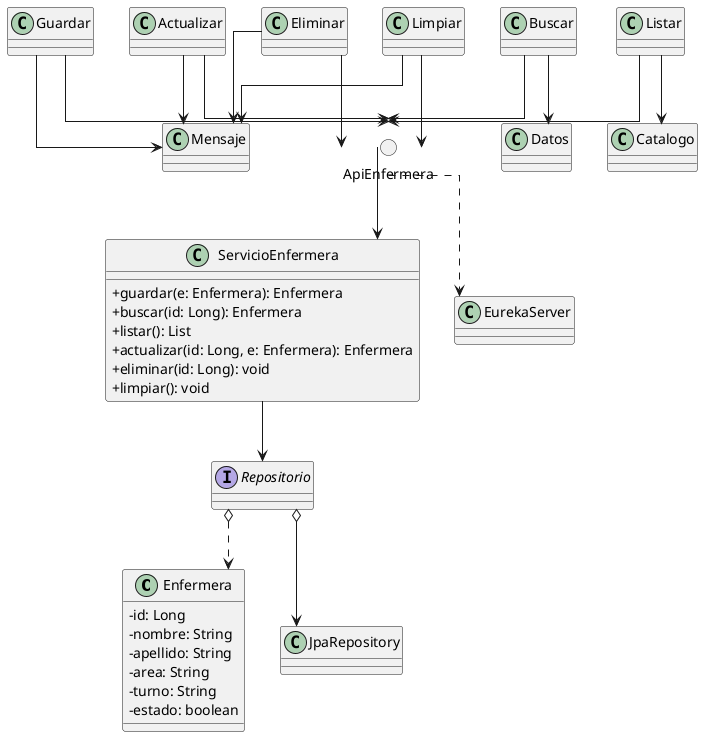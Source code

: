 @startuml ClinicMsEnfermera
skinparam classAttributeIconSize 0
skinparam linetype ortho

' Entidad
class Enfermera {
  -id: Long
  -nombre: String
  -apellido: String
  -area: String
  -turno: String
  -estado: boolean
}

' Servicio
class ServicioEnfermera {
  +guardar(e: Enfermera): Enfermera
  +buscar(id: Long): Enfermera
  +listar(): List
  +actualizar(id: Long, e: Enfermera): Enfermera
  +eliminar(id: Long): void
  +limpiar(): void
}

' Repositorio e infra
interface Repositorio
class JpaRepository
class EurekaServer

' API y controlador/operaciones
circle ApiEnfermera
class Guardar
class Buscar
class Listar
class Actualizar
class Eliminar
class Limpiar
class Mensaje
class Datos
class Catalogo

' Flujo
Guardar --> ApiEnfermera
Guardar --> Mensaje
Buscar --> ApiEnfermera
Buscar --> Datos
Listar --> ApiEnfermera
Listar --> Catalogo
Actualizar --> ApiEnfermera
Actualizar --> Mensaje
Eliminar --> ApiEnfermera
Eliminar --> Mensaje
Limpiar --> ApiEnfermera
Limpiar --> Mensaje

ApiEnfermera --> ServicioEnfermera
ServicioEnfermera --> Repositorio
Repositorio o--> JpaRepository
Repositorio o..> Enfermera
ApiEnfermera ..> EurekaServer

@enduml